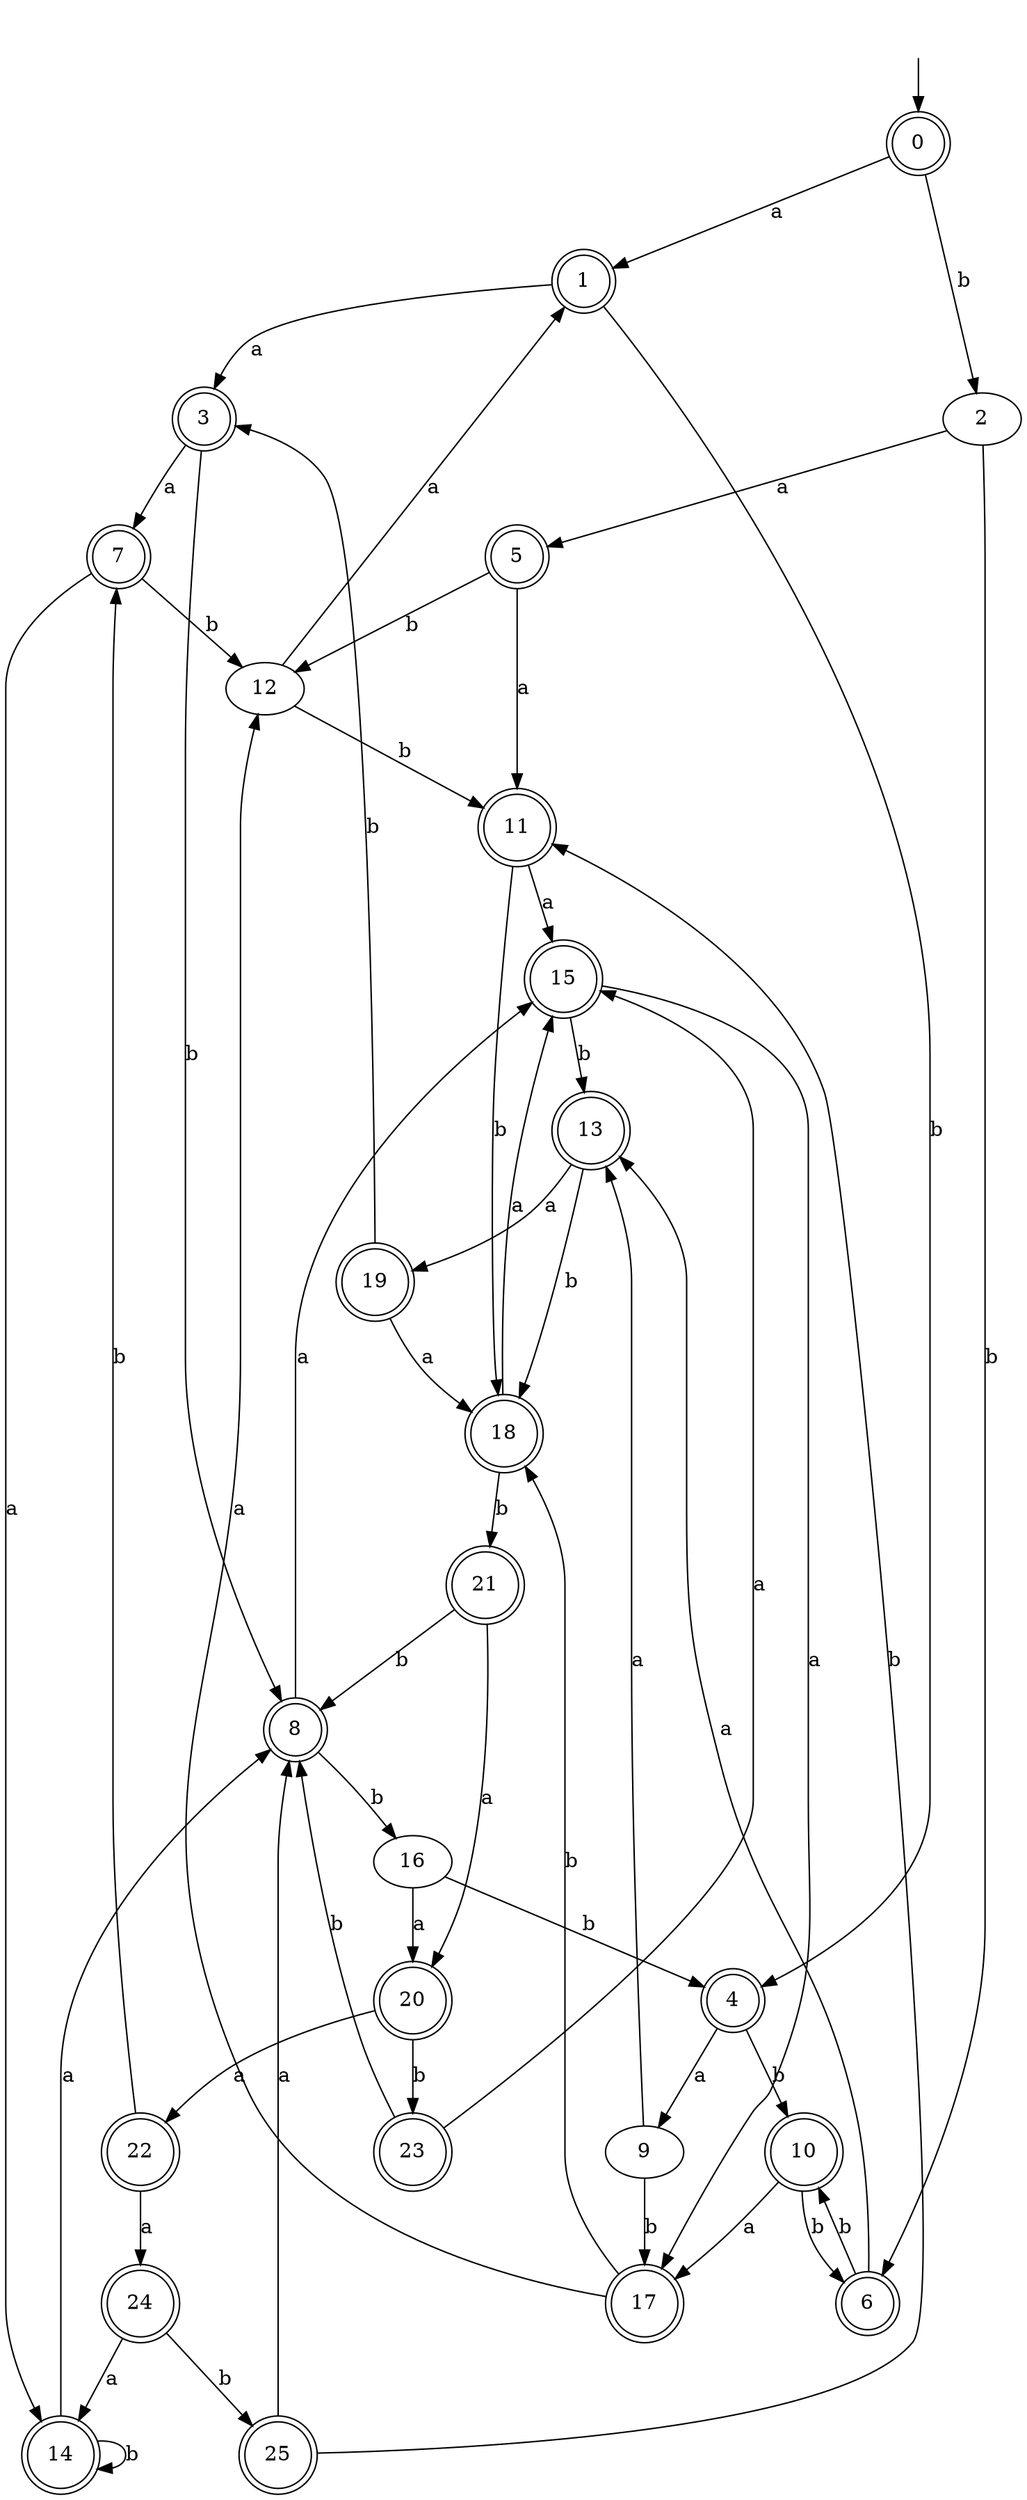 digraph RandomDFA {
  __start0 [label="", shape=none];
  __start0 -> 0 [label=""];
  0 [shape=circle] [shape=doublecircle]
  0 -> 1 [label="a"]
  0 -> 2 [label="b"]
  1 [shape=doublecircle]
  1 -> 3 [label="a"]
  1 -> 4 [label="b"]
  2
  2 -> 5 [label="a"]
  2 -> 6 [label="b"]
  3 [shape=doublecircle]
  3 -> 7 [label="a"]
  3 -> 8 [label="b"]
  4 [shape=doublecircle]
  4 -> 9 [label="a"]
  4 -> 10 [label="b"]
  5 [shape=doublecircle]
  5 -> 11 [label="a"]
  5 -> 12 [label="b"]
  6 [shape=doublecircle]
  6 -> 13 [label="a"]
  6 -> 10 [label="b"]
  7 [shape=doublecircle]
  7 -> 14 [label="a"]
  7 -> 12 [label="b"]
  8 [shape=doublecircle]
  8 -> 15 [label="a"]
  8 -> 16 [label="b"]
  9
  9 -> 13 [label="a"]
  9 -> 17 [label="b"]
  10 [shape=doublecircle]
  10 -> 17 [label="a"]
  10 -> 6 [label="b"]
  11 [shape=doublecircle]
  11 -> 15 [label="a"]
  11 -> 18 [label="b"]
  12
  12 -> 1 [label="a"]
  12 -> 11 [label="b"]
  13 [shape=doublecircle]
  13 -> 19 [label="a"]
  13 -> 18 [label="b"]
  14 [shape=doublecircle]
  14 -> 8 [label="a"]
  14 -> 14 [label="b"]
  15 [shape=doublecircle]
  15 -> 17 [label="a"]
  15 -> 13 [label="b"]
  16
  16 -> 20 [label="a"]
  16 -> 4 [label="b"]
  17 [shape=doublecircle]
  17 -> 12 [label="a"]
  17 -> 18 [label="b"]
  18 [shape=doublecircle]
  18 -> 15 [label="a"]
  18 -> 21 [label="b"]
  19 [shape=doublecircle]
  19 -> 18 [label="a"]
  19 -> 3 [label="b"]
  20 [shape=doublecircle]
  20 -> 22 [label="a"]
  20 -> 23 [label="b"]
  21 [shape=doublecircle]
  21 -> 20 [label="a"]
  21 -> 8 [label="b"]
  22 [shape=doublecircle]
  22 -> 24 [label="a"]
  22 -> 7 [label="b"]
  23 [shape=doublecircle]
  23 -> 15 [label="a"]
  23 -> 8 [label="b"]
  24 [shape=doublecircle]
  24 -> 14 [label="a"]
  24 -> 25 [label="b"]
  25 [shape=doublecircle]
  25 -> 8 [label="a"]
  25 -> 11 [label="b"]
}
